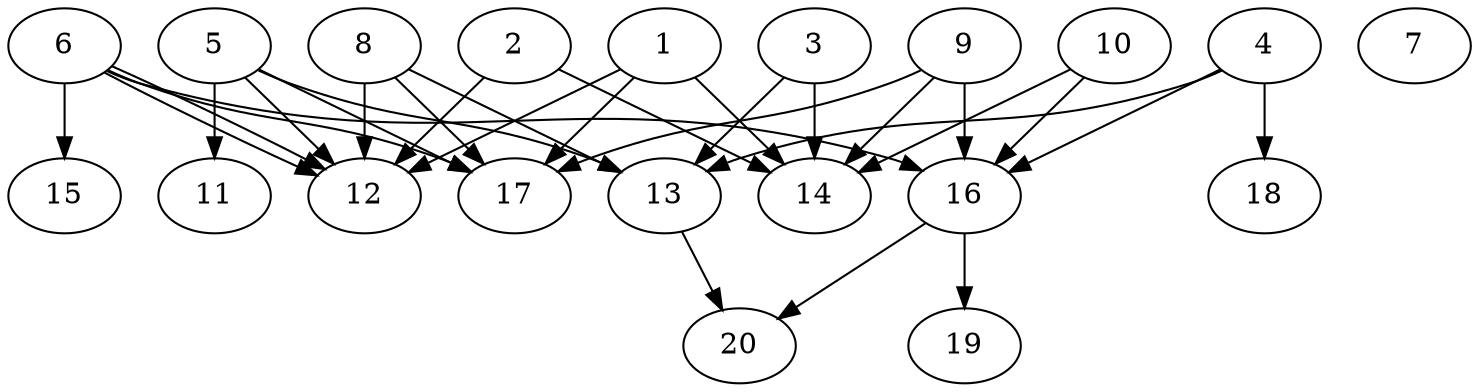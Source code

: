 // DAG automatically generated by daggen at Tue Jul 23 14:25:45 2019
// ./daggen --dot -n 20 --ccr 0.3 --fat 0.7 --regular 0.5 --density 0.6 --mindata 5242880 --maxdata 52428800 
digraph G {
  1 [size="43864747", alpha="0.02", expect_size="13159424"] 
  1 -> 12 [size ="13159424"]
  1 -> 14 [size ="13159424"]
  1 -> 17 [size ="13159424"]
  2 [size="85835093", alpha="0.12", expect_size="25750528"] 
  2 -> 12 [size ="25750528"]
  2 -> 14 [size ="25750528"]
  3 [size="115674453", alpha="0.02", expect_size="34702336"] 
  3 -> 13 [size ="34702336"]
  3 -> 14 [size ="34702336"]
  4 [size="163880960", alpha="0.04", expect_size="49164288"] 
  4 -> 13 [size ="49164288"]
  4 -> 16 [size ="49164288"]
  4 -> 18 [size ="49164288"]
  5 [size="31453867", alpha="0.14", expect_size="9436160"] 
  5 -> 11 [size ="9436160"]
  5 -> 12 [size ="9436160"]
  5 -> 13 [size ="9436160"]
  5 -> 17 [size ="9436160"]
  6 [size="118350507", alpha="0.19", expect_size="35505152"] 
  6 -> 12 [size ="35505152"]
  6 -> 12 [size ="35505152"]
  6 -> 15 [size ="35505152"]
  6 -> 16 [size ="35505152"]
  6 -> 17 [size ="35505152"]
  7 [size="49025707", alpha="0.03", expect_size="14707712"] 
  8 [size="34901333", alpha="0.18", expect_size="10470400"] 
  8 -> 12 [size ="10470400"]
  8 -> 13 [size ="10470400"]
  8 -> 17 [size ="10470400"]
  9 [size="95225173", alpha="0.03", expect_size="28567552"] 
  9 -> 14 [size ="28567552"]
  9 -> 16 [size ="28567552"]
  9 -> 17 [size ="28567552"]
  10 [size="97822720", alpha="0.14", expect_size="29346816"] 
  10 -> 14 [size ="29346816"]
  10 -> 16 [size ="29346816"]
  11 [size="32904533", alpha="0.17", expect_size="9871360"] 
  12 [size="45598720", alpha="0.00", expect_size="13679616"] 
  13 [size="137509547", alpha="0.19", expect_size="41252864"] 
  13 -> 20 [size ="41252864"]
  14 [size="156777813", alpha="0.16", expect_size="47033344"] 
  15 [size="34106027", alpha="0.06", expect_size="10231808"] 
  16 [size="145233920", alpha="0.18", expect_size="43570176"] 
  16 -> 19 [size ="43570176"]
  16 -> 20 [size ="43570176"]
  17 [size="138670080", alpha="0.06", expect_size="41601024"] 
  18 [size="161699840", alpha="0.15", expect_size="48509952"] 
  19 [size="144588800", alpha="0.15", expect_size="43376640"] 
  20 [size="166283947", alpha="0.11", expect_size="49885184"] 
}
